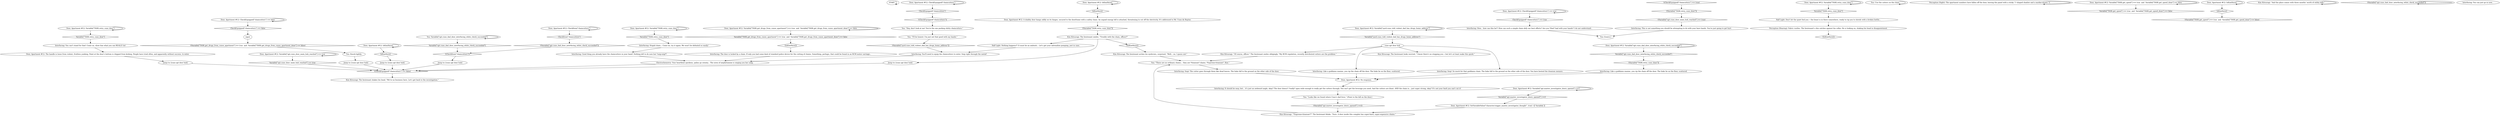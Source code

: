 # APT / CUNO DAD DOOR
# DOOR, APARTMENT #12
# ==================================================
digraph G {
	  0 [label="START"];
	  1 [label="input"];
	  2 [label="Interfacing: This is not something you should be attempting to do with your bare hands. You're just going to get hurt."];
	  3 [label="Electrochemistry: Your heartbeat quickens, palms go sweaty... The siren of amphetamine is singing you her song."];
	  4 [label="Jump to: [cuno apt door hub]"];
	  5 [label="Kim Kitsuragi: The lieutenant shakes his head. \"We've no business here. Let's get back to the investigation.\""];
	  6 [label="Door, Apartment #12: Variable[\"TASK.retry_cuno_door\"]"];
	  7 [label="Variable[\"TASK.retry_cuno_door\"]", shape=diamond];
	  8 [label="!(Variable[\"TASK.retry_cuno_door\"])", shape=diamond];
	  9 [label="Door, Apartment #12: Variable[\"TASK.retry_cuno_door\"]"];
	  10 [label="Variable[\"TASK.retry_cuno_door\"]", shape=diamond];
	  11 [label="!(Variable[\"TASK.retry_cuno_door\"])", shape=diamond];
	  12 [label="Door, Apartment #12: Variable[\"TASK.get_drugs_from_cunos_apartment\"] == true  and  Variable[\"TASK.get_drugs_from_cunos_apartment_done\"] == false"];
	  13 [label="Variable[\"TASK.get_drugs_from_cunos_apartment\"] == true  and  Variable[\"TASK.get_drugs_from_cunos_apartment_done\"] == false", shape=diamond];
	  14 [label="!(Variable[\"TASK.get_drugs_from_cunos_apartment\"] == true  and  Variable[\"TASK.get_drugs_from_cunos_apartment_done\"] == false)", shape=diamond];
	  15 [label="Door, Apartment #12: A shabby door hangs oddly on its hinges, secured to the doorframe with a safety chain. An unpaid energy bill is attached, threatening to cut off the electricity. It's addressed to Mr. Uuno de Ruyter."];
	  16 [label="Kim Kitsuragi: The lieutenant looks worried. \"I know there's no stopping you -- but let's at least make this quick.\""];
	  17 [label="You: Use the cutters on the chain."];
	  18 [label="You: Variable[\"apt.cuno_dad_door_interfacing_white_check_succeeded\"]"];
	  19 [label="Variable[\"apt.cuno_dad_door_interfacing_white_check_succeeded\"]", shape=diamond];
	  20 [label="!(Variable[\"apt.cuno_dad_door_interfacing_white_check_succeeded\"])", shape=diamond];
	  21 [label="Interfacing: You'll need to equip the chaincutters to enter. Snip right through the metal!"];
	  22 [label="Door, Apartment #12: CheckEquipped(\"chaincutters\")"];
	  23 [label="CheckEquipped(\"chaincutters\")", shape=diamond];
	  24 [label="!(CheckEquipped(\"chaincutters\"))", shape=diamond];
	  25 [label="Interfacing: Good thing you already have the chaincutters in your hand! Nothing left to do now but *snip-snip*!"];
	  26 [label="Jump to: [cuno apt door hub]"];
	  27 [label="Door, Apartment #12: IsKimHere()"];
	  28 [label="IsKimHere()", shape=diamond];
	  29 [label="!(IsKimHere())", shape=diamond];
	  30 [label="Kim Kitsuragi: The lieutenant smiles. \"Trouble with the chain, officer?\""];
	  31 [label="Interfacing: Like a goddamn maniac, you rip the chain off the door. The links lie on the floor, scattered."];
	  32 [label="Interfacing: Snip! The cutter goes through them like dead leaves. The links fall to the ground on the other side of the door."];
	  33 [label="Kim Kitsuragi: \"*Supreme-titanium*?\" The lieutenant blinks. \"Sure. A door inside this complex has super-hard, super-expensive chains.\""];
	  34 [label="Door, Apartment #12: IsKimHere()"];
	  35 [label="IsKimHere()", shape=diamond];
	  36 [label="!(IsKimHere())", shape=diamond];
	  37 [label="Door, Apartment #12: Variable[\"apt.cuno_door_main_hub_reached\"] == true"];
	  38 [label="Variable[\"apt.cuno_door_main_hub_reached\"] == true", shape=diamond];
	  39 [label="!(Variable[\"apt.cuno_door_main_hub_reached\"] == true)", shape=diamond];
	  40 [label="Interfacing: It should be easy, but... it's just an awkward angle, okay? The door doesn't *really* open wide enough to really get the cutters through. You can't get the leverage you need. And the cutters are blunt. AND the chain is... just super strong, okay? It's not your fault you can't cut it!"];
	  41 [label="Perception (Sight): The apartment numbers have fallen off the door, leaving the panel with a sticky '1'-shaped shadow and a marker-drawn '2'."];
	  42 [label="Door, Apartment #12: Variable[\"yard.cuno_told_violent_dad_has_drugs_home_address\"]"];
	  43 [label="Variable[\"yard.cuno_told_violent_dad_has_drugs_home_address\"]", shape=diamond];
	  44 [label="!(Variable[\"yard.cuno_told_violent_dad_has_drugs_home_address\"])", shape=diamond];
	  45 [label="Kim Kitsuragi: The lieutenant arches his eyebrows, surprised. \"Well... no. I guess not.\""];
	  46 [label="Interfacing: Stupid chain... Come on, try it again. We won't be defeated so easily!"];
	  47 [label="Interfacing: Like a goddamn maniac, you rip the chain off the door. The links lie on the floor, scattered."];
	  48 [label="You: Knock lightly."];
	  49 [label="Door, Apartment #12: The handle is loose from violent, fruitless yanking. Paint at the door's bottom is chipped from kicking. People have tried often, and apparently without success, to enter."];
	  50 [label="Jump to: [cuno apt door hub]"];
	  51 [label="Door, Apartment #12: No response."];
	  52 [label="Half Light: Don't let the quiet fool you -- the beast is in there somewhere, ready to rip you to shreds with a broken bottle..."];
	  53 [label="Interfacing: How... how can this be?! How can such a simple chain defy our best efforts? Are you *that* bad with your hands? I do not understand..."];
	  54 [label="Door, Apartment #12: Variable[\"TASK.retry_cuno_door\"]"];
	  55 [label="Variable[\"TASK.retry_cuno_door\"]", shape=diamond];
	  56 [label="!(Variable[\"TASK.retry_cuno_door\"])", shape=diamond];
	  57 [label="Door, Apartment #12: CheckEquipped(\"chaincutters\") == true"];
	  58 [label="CheckEquipped(\"chaincutters\") == true", shape=diamond];
	  59 [label="!(CheckEquipped(\"chaincutters\") == true)", shape=diamond];
	  60 [label="Door, Apartment #12: Variable[\"TASK.get_speed\"] == true  and  Variable[\"TASK.get_speed_done\"] == false"];
	  61 [label="Variable[\"TASK.get_speed\"] == true  and  Variable[\"TASK.get_speed_done\"] == false", shape=diamond];
	  62 [label="!(Variable[\"TASK.get_speed\"] == true  and  Variable[\"TASK.get_speed_done\"] == false)", shape=diamond];
	  63 [label="Perception (Hearing): Fabric rustles. The lieutenant's chin catches against his collar. He is looking on, shaking his head in disappointment."];
	  64 [label="Door, Apartment #12: Variable[\"apt.master_investigator_doors_opened\"] >=3"];
	  65 [label="Variable[\"apt.master_investigator_doors_opened\"] >=3", shape=diamond];
	  66 [label="!(Variable[\"apt.master_investigator_doors_opened\"] >=3)", shape=diamond];
	  67 [label="Kim Kitsuragi: \"And the place comes with three months' worth of utility bills.\""];
	  68 [label="Jump to: [cuno apt door hub]"];
	  69 [label="You: \"Hey, don't look at me! You're the one packing shitty chaincutters.\""];
	  70 [label="Door, Apartment #12: CheckItem(\"chaincutters\")"];
	  71 [label="CheckItem(\"chaincutters\")", shape=diamond];
	  72 [label="!(CheckItem(\"chaincutters\"))", shape=diamond];
	  73 [label="Door, Apartment #12: Variable[\"apt.cuno_dad_door_interfacing_white_check_succeeded\"]"];
	  74 [label="Variable[\"apt.cuno_dad_door_interfacing_white_check_succeeded\"]", shape=diamond];
	  75 [label="!(Variable[\"apt.cuno_dad_door_interfacing_white_check_succeeded\"])", shape=diamond];
	  76 [label="Door, Apartment #12: CheckEquipped(\"chaincutters\") == false"];
	  77 [label="CheckEquipped(\"chaincutters\") == false", shape=diamond];
	  78 [label="!(CheckEquipped(\"chaincutters\") == false)", shape=diamond];
	  79 [label="cuno apt door hub"];
	  80 [label="Half Light: Nothing happens?! It must be an ambush... Let's get your adrenaline pumping, just in case."];
	  81 [label="You: \"I'll be honest: I'm just not that good with my hands.\""];
	  82 [label="Kim Kitsuragi: \"Of course, officer.\" The lieutenant smiles obligingly. \"My RCM regulation, recently distributed cutters are the problem.\""];
	  83 [label="You: \"Looks like we found where Cuno's dad lives.\" (Point to the bill on the door.)"];
	  84 [label="Door, Apartment #12: IsKimHere()"];
	  85 [label="IsKimHere()", shape=diamond];
	  86 [label="!(IsKimHere())", shape=diamond];
	  87 [label="You: \"These are no ordinary chains... they are *titanium* chains. *Supreme-titanium*, Kim.\""];
	  88 [label="Interfacing: You can't stand for that! Come on, show him what you can REALLY do!"];
	  89 [label="Interfacing: Snip! So much for that goddamn chain. The links fall to the ground on the other side of the door. You have bested the titanium menace."];
	  90 [label="You: [Leave.]"];
	  91 [label="Jump to: [cuno apt door hub]"];
	  92 [label="Interfacing: The door is locked by a chain. If only you had some kind of standard police device for the cutting of chains. Something, perhaps, that could be found in an RCM motor carriage..."];
	  93 [label="Interfacing: You can just go in now..."];
	  94 [label="Door, Apartment #12: SetVariableValue(\"character.trigger_master_investigator_thought\", true) --[[ Variable[ ]]"];
	  0 -> 0
	  1 -> 14
	  2 -> 90
	  3 -> 78
	  4 -> 78
	  6 -> 6
	  6 -> 7
	  7 -> 52
	  8 -> 39
	  9 -> 9
	  9 -> 10
	  10 -> 46
	  11 -> 30
	  12 -> 12
	  12 -> 13
	  13 -> 36
	  14 -> 48
	  15 -> 11
	  17 -> 17
	  18 -> 18
	  18 -> 19
	  19 -> 72
	  20 -> 72
	  21 -> 3
	  22 -> 22
	  22 -> 23
	  23 -> 24
	  24 -> 69
	  25 -> 3
	  26 -> 78
	  27 -> 27
	  27 -> 28
	  28 -> 4
	  30 -> 80
	  30 -> 68
	  30 -> 86
	  31 -> 51
	  32 -> 51
	  33 -> 87
	  34 -> 34
	  34 -> 35
	  35 -> 15
	  36 -> 92
	  37 -> 37
	  37 -> 38
	  38 -> 78
	  39 -> 2
	  40 -> 83
	  41 -> 41
	  42 -> 42
	  42 -> 43
	  43 -> 79
	  44 -> 21
	  45 -> 87
	  46 -> 25
	  47 -> 51
	  48 -> 50
	  49 -> 26
	  50 -> 78
	  51 -> 40
	  52 -> 63
	  53 -> 90
	  54 -> 54
	  54 -> 55
	  55 -> 88
	  56 -> 31
	  57 -> 57
	  57 -> 58
	  58 -> 53
	  59 -> 8
	  60 -> 60
	  60 -> 61
	  63 -> 29
	  64 -> 64
	  64 -> 65
	  65 -> 94
	  66 -> 33
	  67 -> 67
	  68 -> 78
	  69 -> 81
	  70 -> 70
	  70 -> 71
	  71 -> 20
	  72 -> 91
	  73 -> 73
	  73 -> 74
	  74 -> 56
	  75 -> 75
	  76 -> 76
	  76 -> 77
	  77 -> 1
	  78 -> 5
	  79 -> 16
	  79 -> 89
	  79 -> 82
	  79 -> 47
	  80 -> 21
	  81 -> 44
	  82 -> 87
	  83 -> 66
	  84 -> 84
	  84 -> 85
	  85 -> 62
	  86 -> 45
	  87 -> 32
	  88 -> 49
	  89 -> 51
	  91 -> 78
	  92 -> 3
	  94 -> 33
}

